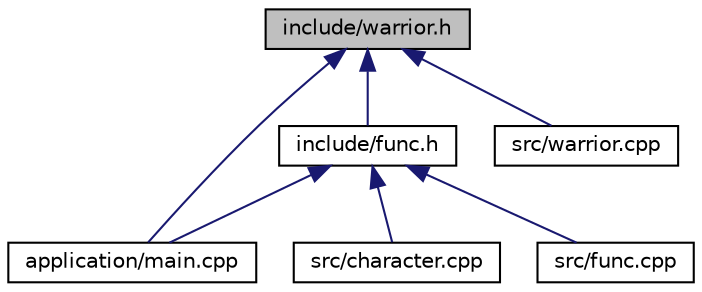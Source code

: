 digraph "include/warrior.h"
{
  edge [fontname="Helvetica",fontsize="10",labelfontname="Helvetica",labelfontsize="10"];
  node [fontname="Helvetica",fontsize="10",shape=record];
  Node1 [label="include/warrior.h",height=0.2,width=0.4,color="black", fillcolor="grey75", style="filled", fontcolor="black"];
  Node1 -> Node2 [dir="back",color="midnightblue",fontsize="10",style="solid",fontname="Helvetica"];
  Node2 [label="application/main.cpp",height=0.2,width=0.4,color="black", fillcolor="white", style="filled",URL="$main_8cpp.html",tooltip="Cógido fonte princial do IDLE Dungeon. "];
  Node1 -> Node3 [dir="back",color="midnightblue",fontsize="10",style="solid",fontname="Helvetica"];
  Node3 [label="include/func.h",height=0.2,width=0.4,color="black", fillcolor="white", style="filled",URL="$func_8h.html",tooltip="Definicao de prototipos das funções. "];
  Node3 -> Node2 [dir="back",color="midnightblue",fontsize="10",style="solid",fontname="Helvetica"];
  Node3 -> Node4 [dir="back",color="midnightblue",fontsize="10",style="solid",fontname="Helvetica"];
  Node4 [label="src/character.cpp",height=0.2,width=0.4,color="black", fillcolor="white", style="filled",URL="$character_8cpp.html",tooltip="Implementação dos prototipos da classe base do personagem. "];
  Node3 -> Node5 [dir="back",color="midnightblue",fontsize="10",style="solid",fontname="Helvetica"];
  Node5 [label="src/func.cpp",height=0.2,width=0.4,color="black", fillcolor="white", style="filled",URL="$func_8cpp.html",tooltip="Implementação dos prototipos das funções. "];
  Node1 -> Node6 [dir="back",color="midnightblue",fontsize="10",style="solid",fontname="Helvetica"];
  Node6 [label="src/warrior.cpp",height=0.2,width=0.4,color="black", fillcolor="white", style="filled",URL="$warrior_8cpp.html",tooltip="Implementação dos prototipos da classe guerreiro. "];
}
